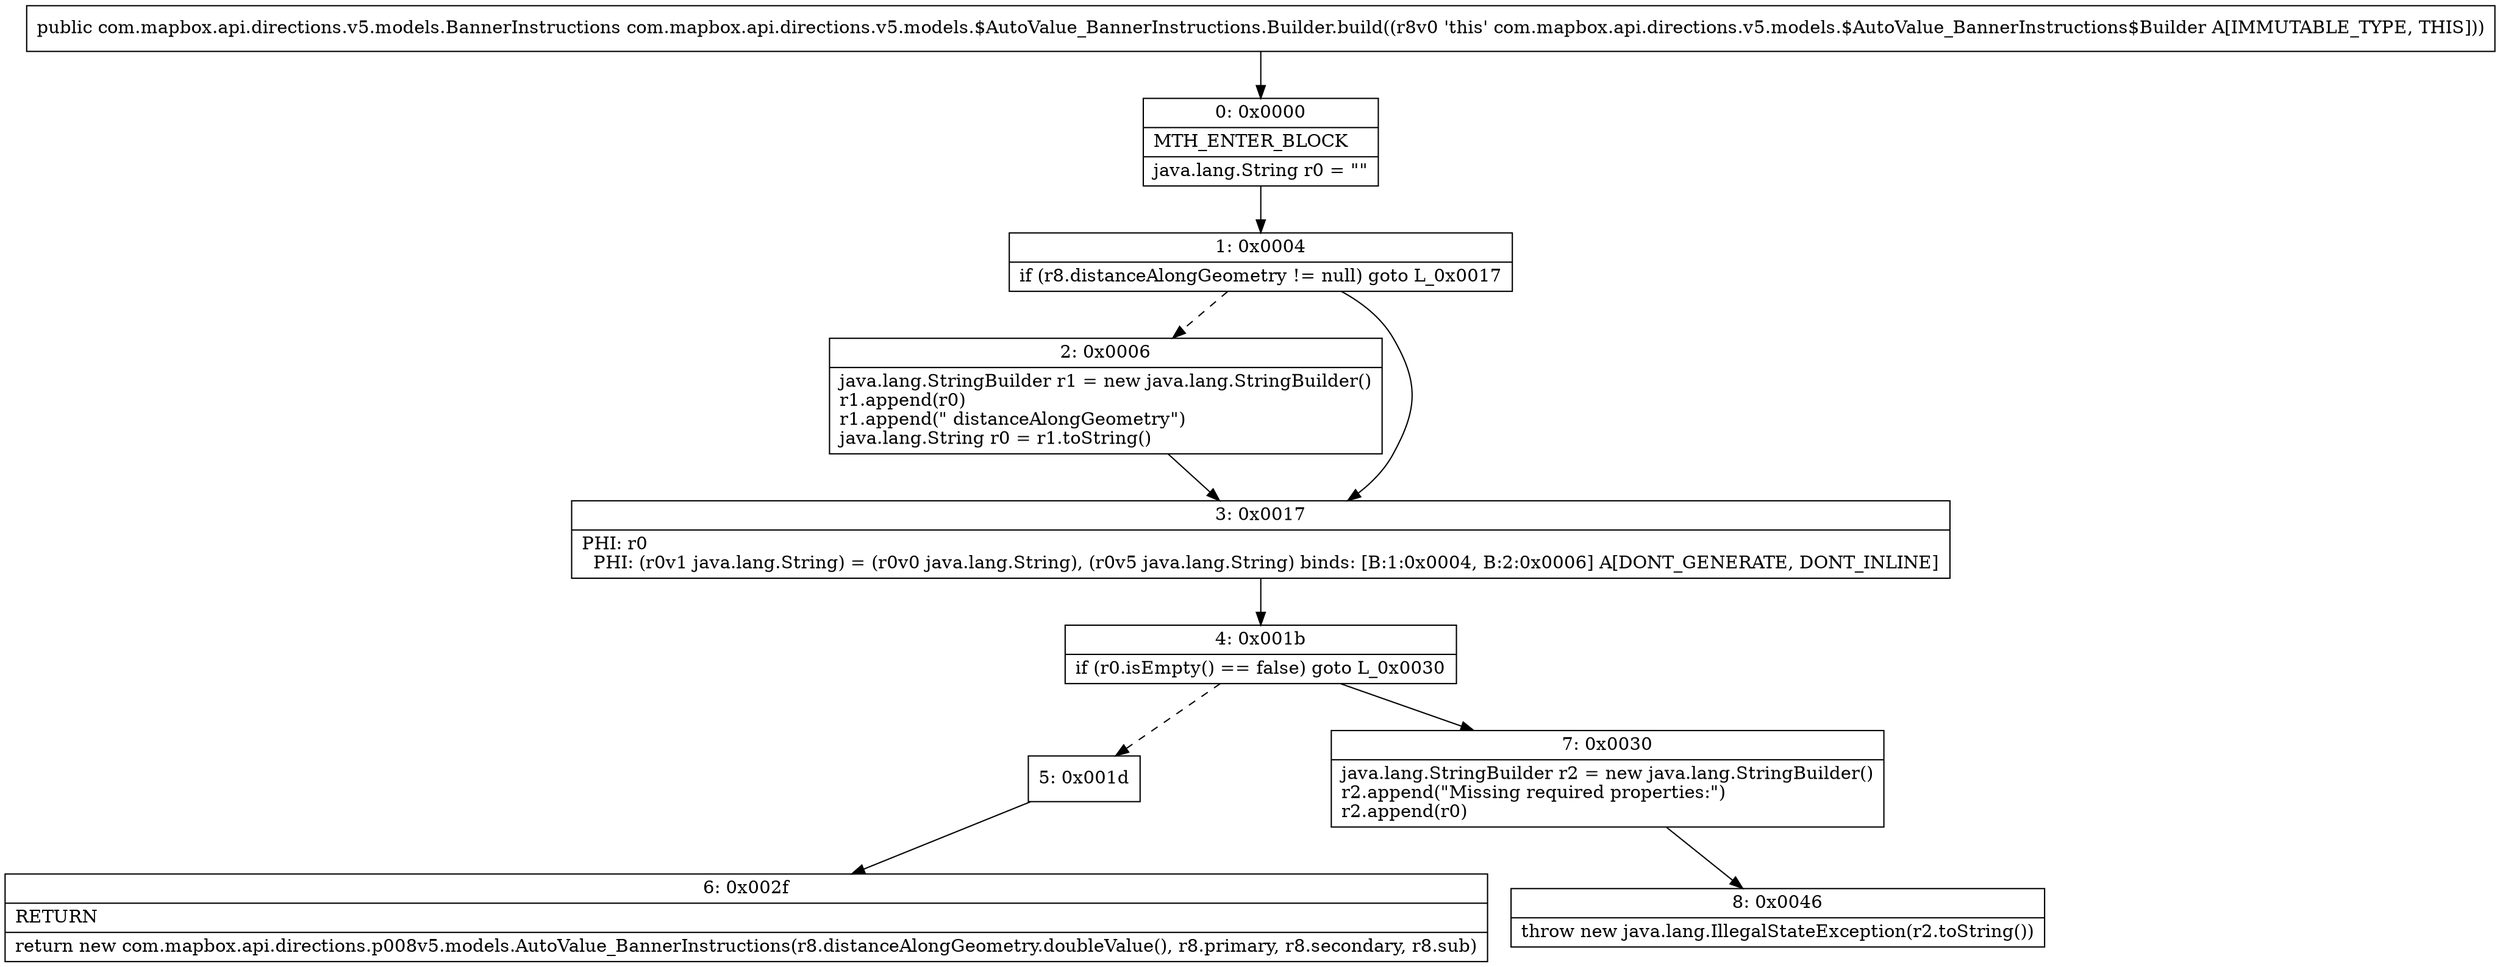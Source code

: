 digraph "CFG forcom.mapbox.api.directions.v5.models.$AutoValue_BannerInstructions.Builder.build()Lcom\/mapbox\/api\/directions\/v5\/models\/BannerInstructions;" {
Node_0 [shape=record,label="{0\:\ 0x0000|MTH_ENTER_BLOCK\l|java.lang.String r0 = \"\"\l}"];
Node_1 [shape=record,label="{1\:\ 0x0004|if (r8.distanceAlongGeometry != null) goto L_0x0017\l}"];
Node_2 [shape=record,label="{2\:\ 0x0006|java.lang.StringBuilder r1 = new java.lang.StringBuilder()\lr1.append(r0)\lr1.append(\" distanceAlongGeometry\")\ljava.lang.String r0 = r1.toString()\l}"];
Node_3 [shape=record,label="{3\:\ 0x0017|PHI: r0 \l  PHI: (r0v1 java.lang.String) = (r0v0 java.lang.String), (r0v5 java.lang.String) binds: [B:1:0x0004, B:2:0x0006] A[DONT_GENERATE, DONT_INLINE]\l}"];
Node_4 [shape=record,label="{4\:\ 0x001b|if (r0.isEmpty() == false) goto L_0x0030\l}"];
Node_5 [shape=record,label="{5\:\ 0x001d}"];
Node_6 [shape=record,label="{6\:\ 0x002f|RETURN\l|return new com.mapbox.api.directions.p008v5.models.AutoValue_BannerInstructions(r8.distanceAlongGeometry.doubleValue(), r8.primary, r8.secondary, r8.sub)\l}"];
Node_7 [shape=record,label="{7\:\ 0x0030|java.lang.StringBuilder r2 = new java.lang.StringBuilder()\lr2.append(\"Missing required properties:\")\lr2.append(r0)\l}"];
Node_8 [shape=record,label="{8\:\ 0x0046|throw new java.lang.IllegalStateException(r2.toString())\l}"];
MethodNode[shape=record,label="{public com.mapbox.api.directions.v5.models.BannerInstructions com.mapbox.api.directions.v5.models.$AutoValue_BannerInstructions.Builder.build((r8v0 'this' com.mapbox.api.directions.v5.models.$AutoValue_BannerInstructions$Builder A[IMMUTABLE_TYPE, THIS])) }"];
MethodNode -> Node_0;
Node_0 -> Node_1;
Node_1 -> Node_2[style=dashed];
Node_1 -> Node_3;
Node_2 -> Node_3;
Node_3 -> Node_4;
Node_4 -> Node_5[style=dashed];
Node_4 -> Node_7;
Node_5 -> Node_6;
Node_7 -> Node_8;
}


